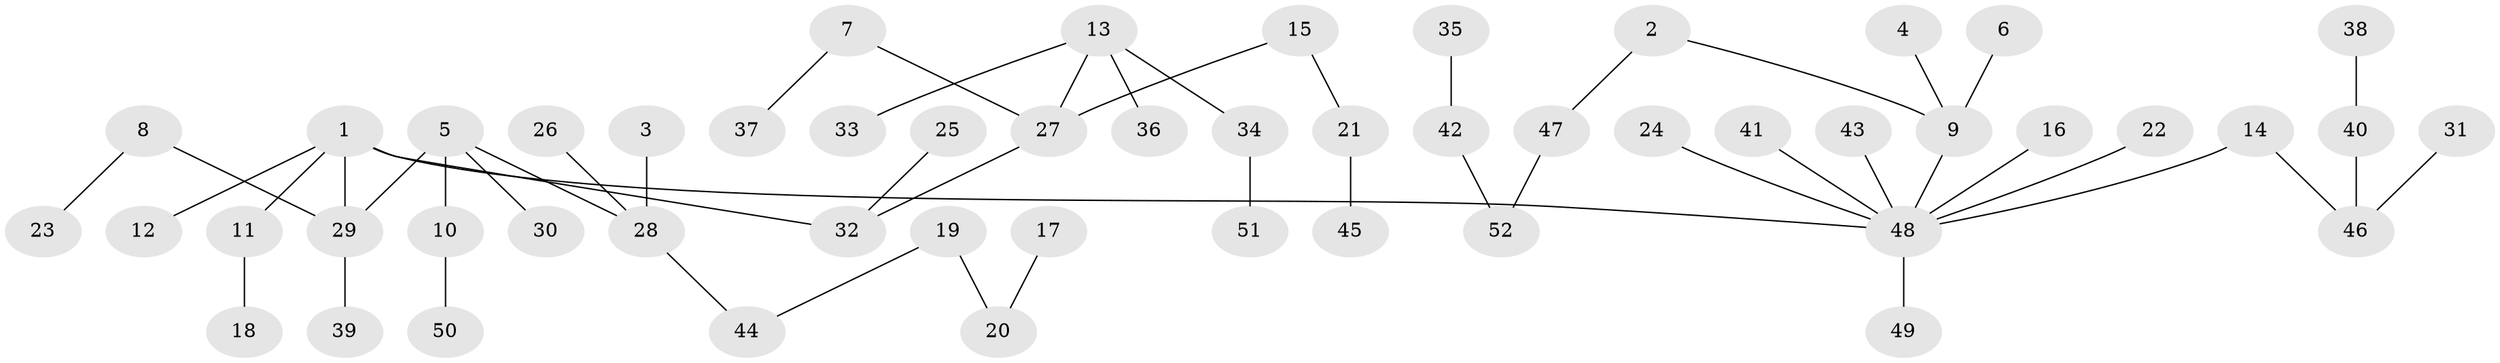 // original degree distribution, {5: 0.06796116504854369, 11: 0.009708737864077669, 3: 0.17475728155339806, 4: 0.019417475728155338, 2: 0.1553398058252427, 6: 0.009708737864077669, 1: 0.5631067961165048}
// Generated by graph-tools (version 1.1) at 2025/02/03/09/25 03:02:25]
// undirected, 52 vertices, 51 edges
graph export_dot {
graph [start="1"]
  node [color=gray90,style=filled];
  1;
  2;
  3;
  4;
  5;
  6;
  7;
  8;
  9;
  10;
  11;
  12;
  13;
  14;
  15;
  16;
  17;
  18;
  19;
  20;
  21;
  22;
  23;
  24;
  25;
  26;
  27;
  28;
  29;
  30;
  31;
  32;
  33;
  34;
  35;
  36;
  37;
  38;
  39;
  40;
  41;
  42;
  43;
  44;
  45;
  46;
  47;
  48;
  49;
  50;
  51;
  52;
  1 -- 11 [weight=1.0];
  1 -- 12 [weight=1.0];
  1 -- 29 [weight=1.0];
  1 -- 32 [weight=1.0];
  1 -- 48 [weight=1.0];
  2 -- 9 [weight=1.0];
  2 -- 47 [weight=1.0];
  3 -- 28 [weight=1.0];
  4 -- 9 [weight=1.0];
  5 -- 10 [weight=1.0];
  5 -- 28 [weight=1.0];
  5 -- 29 [weight=1.0];
  5 -- 30 [weight=1.0];
  6 -- 9 [weight=1.0];
  7 -- 27 [weight=1.0];
  7 -- 37 [weight=1.0];
  8 -- 23 [weight=1.0];
  8 -- 29 [weight=1.0];
  9 -- 48 [weight=1.0];
  10 -- 50 [weight=1.0];
  11 -- 18 [weight=1.0];
  13 -- 27 [weight=1.0];
  13 -- 33 [weight=1.0];
  13 -- 34 [weight=1.0];
  13 -- 36 [weight=1.0];
  14 -- 46 [weight=1.0];
  14 -- 48 [weight=1.0];
  15 -- 21 [weight=1.0];
  15 -- 27 [weight=1.0];
  16 -- 48 [weight=1.0];
  17 -- 20 [weight=1.0];
  19 -- 20 [weight=1.0];
  19 -- 44 [weight=1.0];
  21 -- 45 [weight=1.0];
  22 -- 48 [weight=1.0];
  24 -- 48 [weight=1.0];
  25 -- 32 [weight=1.0];
  26 -- 28 [weight=1.0];
  27 -- 32 [weight=1.0];
  28 -- 44 [weight=1.0];
  29 -- 39 [weight=1.0];
  31 -- 46 [weight=1.0];
  34 -- 51 [weight=1.0];
  35 -- 42 [weight=1.0];
  38 -- 40 [weight=1.0];
  40 -- 46 [weight=1.0];
  41 -- 48 [weight=1.0];
  42 -- 52 [weight=1.0];
  43 -- 48 [weight=1.0];
  47 -- 52 [weight=1.0];
  48 -- 49 [weight=1.0];
}
